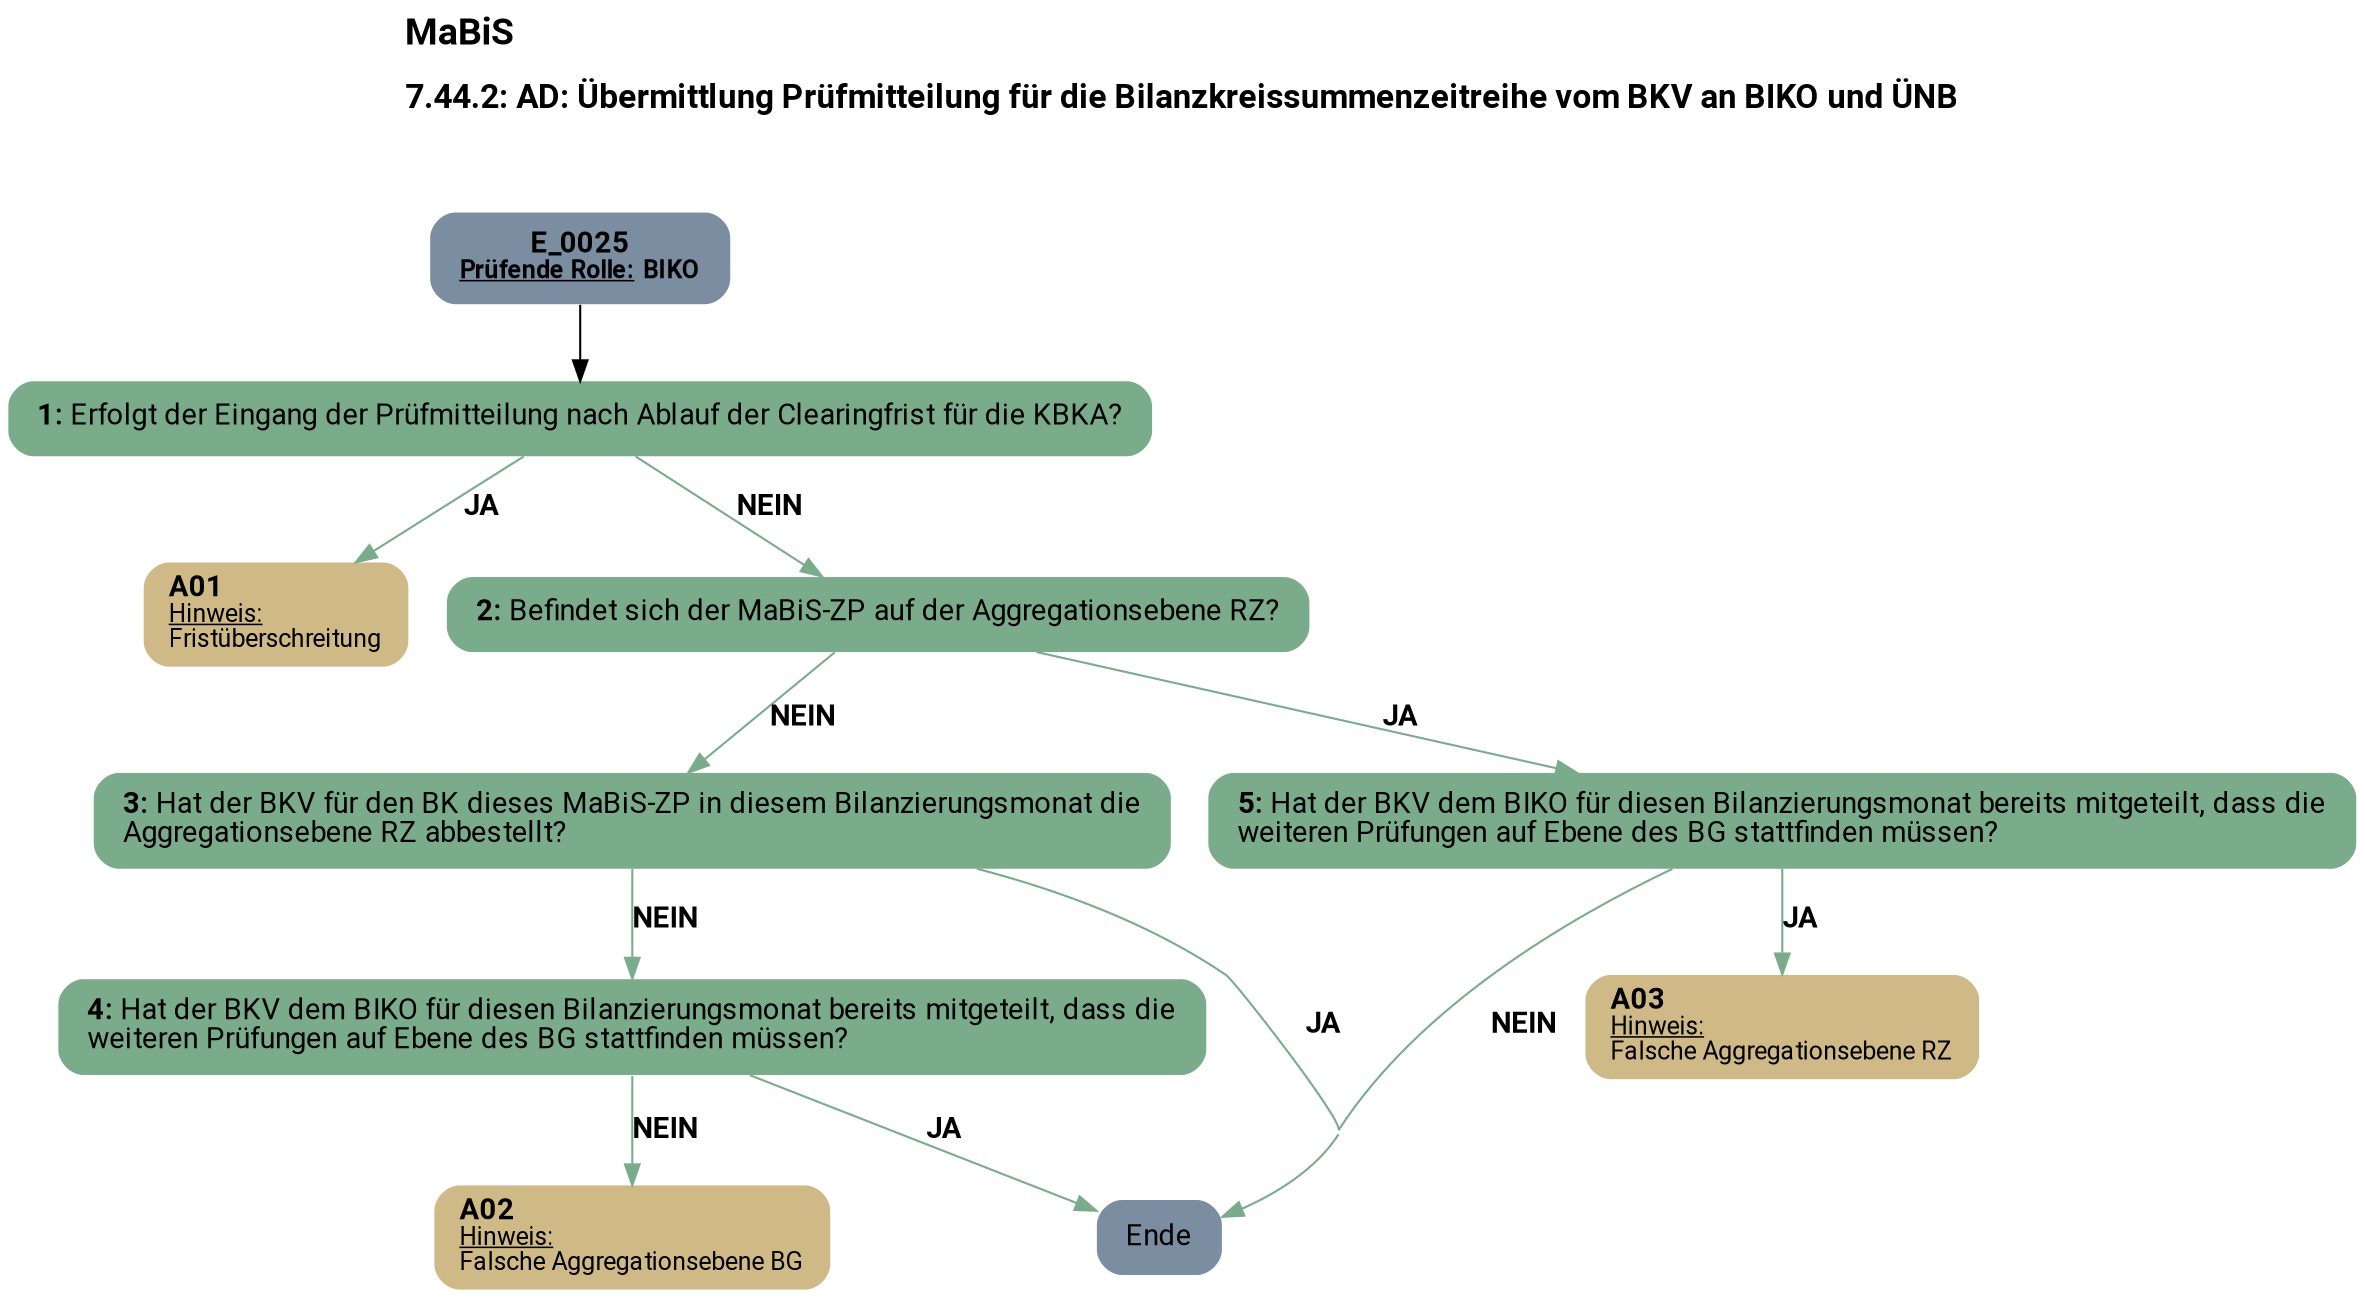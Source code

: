 digraph D {
    labelloc="t";
    label=<<B><FONT POINT-SIZE="18">MaBiS</FONT></B><BR align="left"/><BR/><B><FONT POINT-SIZE="16">7.44.2: AD: Übermittlung Prüfmitteilung für die Bilanzkreissummenzeitreihe vom BKV an BIKO und ÜNB</FONT></B><BR align="left"/><BR/><BR/><BR/>>;
    ratio="compress";
    concentrate=true;
    pack=true;
    rankdir=TB;
    packmode="array";
    size="20,20";
    "Start" [margin="0.2,0.12", shape=box, style="filled,rounded", penwidth=0.0, fillcolor="#7a8da1", label=<<B>E_0025</B><BR align="center"/><FONT point-size="12"><B><U>Prüfende Rolle:</U> BIKO</B></FONT><BR align="center"/>>, fontname="Roboto, sans-serif"];
    "1" [margin="0.2,0.12", shape=box, style="filled,rounded", penwidth=0.0, fillcolor="#7aab8a", label=<<B>1: </B>Erfolgt der Eingang der Prüfmitteilung nach Ablauf der Clearingfrist für die KBKA?<BR align="left"/>>, fontname="Roboto, sans-serif"];
    "A01" [margin="0.17,0.08", shape=box, style="filled,rounded", penwidth=0.0, fillcolor="#cfb986", label=<<B>A01</B><BR align="left"/><FONT point-size="12"><U>Hinweis:</U><BR align="left"/>Fristüberschreitung<BR align="left"/></FONT>>, fontname="Roboto, sans-serif"];
    "2" [margin="0.2,0.12", shape=box, style="filled,rounded", penwidth=0.0, fillcolor="#7aab8a", label=<<B>2: </B>Befindet sich der MaBiS-ZP auf der Aggregationsebene RZ?<BR align="left"/>>, fontname="Roboto, sans-serif"];
    "3" [margin="0.2,0.12", shape=box, style="filled,rounded", penwidth=0.0, fillcolor="#7aab8a", label=<<B>3: </B>Hat der BKV für den BK dieses MaBiS-ZP in diesem Bilanzierungsmonat die<BR align="left"/>Aggregationsebene RZ abbestellt?<BR align="left"/>>, fontname="Roboto, sans-serif"];
    "Ende" [margin="0.2,0.12", shape=box, style="filled,rounded", penwidth=0.0, fillcolor="#7a8da1", label="Ende", fontname="Roboto, sans-serif"];
    "4" [margin="0.2,0.12", shape=box, style="filled,rounded", penwidth=0.0, fillcolor="#7aab8a", label=<<B>4: </B>Hat der BKV dem BIKO für diesen Bilanzierungsmonat bereits mitgeteilt, dass die<BR align="left"/>weiteren Prüfungen auf Ebene des BG stattfinden müssen?<BR align="left"/>>, fontname="Roboto, sans-serif"];
    "A02" [margin="0.17,0.08", shape=box, style="filled,rounded", penwidth=0.0, fillcolor="#cfb986", label=<<B>A02</B><BR align="left"/><FONT point-size="12"><U>Hinweis:</U><BR align="left"/>Falsche Aggregationsebene BG<BR align="left"/></FONT>>, fontname="Roboto, sans-serif"];
    "5" [margin="0.2,0.12", shape=box, style="filled,rounded", penwidth=0.0, fillcolor="#7aab8a", label=<<B>5: </B>Hat der BKV dem BIKO für diesen Bilanzierungsmonat bereits mitgeteilt, dass die<BR align="left"/>weiteren Prüfungen auf Ebene des BG stattfinden müssen?<BR align="left"/>>, fontname="Roboto, sans-serif"];
    "A03" [margin="0.17,0.08", shape=box, style="filled,rounded", penwidth=0.0, fillcolor="#cfb986", label=<<B>A03</B><BR align="left"/><FONT point-size="12"><U>Hinweis:</U><BR align="left"/>Falsche Aggregationsebene RZ<BR align="left"/></FONT>>, fontname="Roboto, sans-serif"];

    "Start" -> "1";
    "1" -> "A01" [label=<<B>JA</B>>, color="#7aab8a", fontname="Roboto, sans-serif"];
    "1" -> "2" [label=<<B>NEIN</B>>, color="#7aab8a", fontname="Roboto, sans-serif"];
    "2" -> "3" [label=<<B>NEIN</B>>, color="#7aab8a", fontname="Roboto, sans-serif"];
    "2" -> "5" [label=<<B>JA</B>>, color="#7aab8a", fontname="Roboto, sans-serif"];
    "3" -> "4" [label=<<B>NEIN</B>>, color="#7aab8a", fontname="Roboto, sans-serif"];
    "3" -> "Ende" [label=<<B>JA</B>>, color="#7aab8a", fontname="Roboto, sans-serif"];
    "4" -> "A02" [label=<<B>NEIN</B>>, color="#7aab8a", fontname="Roboto, sans-serif"];
    "4" -> "Ende" [label=<<B>JA</B>>, color="#7aab8a", fontname="Roboto, sans-serif"];
    "5" -> "A03" [label=<<B>JA</B>>, color="#7aab8a", fontname="Roboto, sans-serif"];
    "5" -> "Ende" [label=<<B>NEIN</B>>, color="#7aab8a", fontname="Roboto, sans-serif"];

    bgcolor="transparent";
fontname="Roboto, sans-serif";
}
